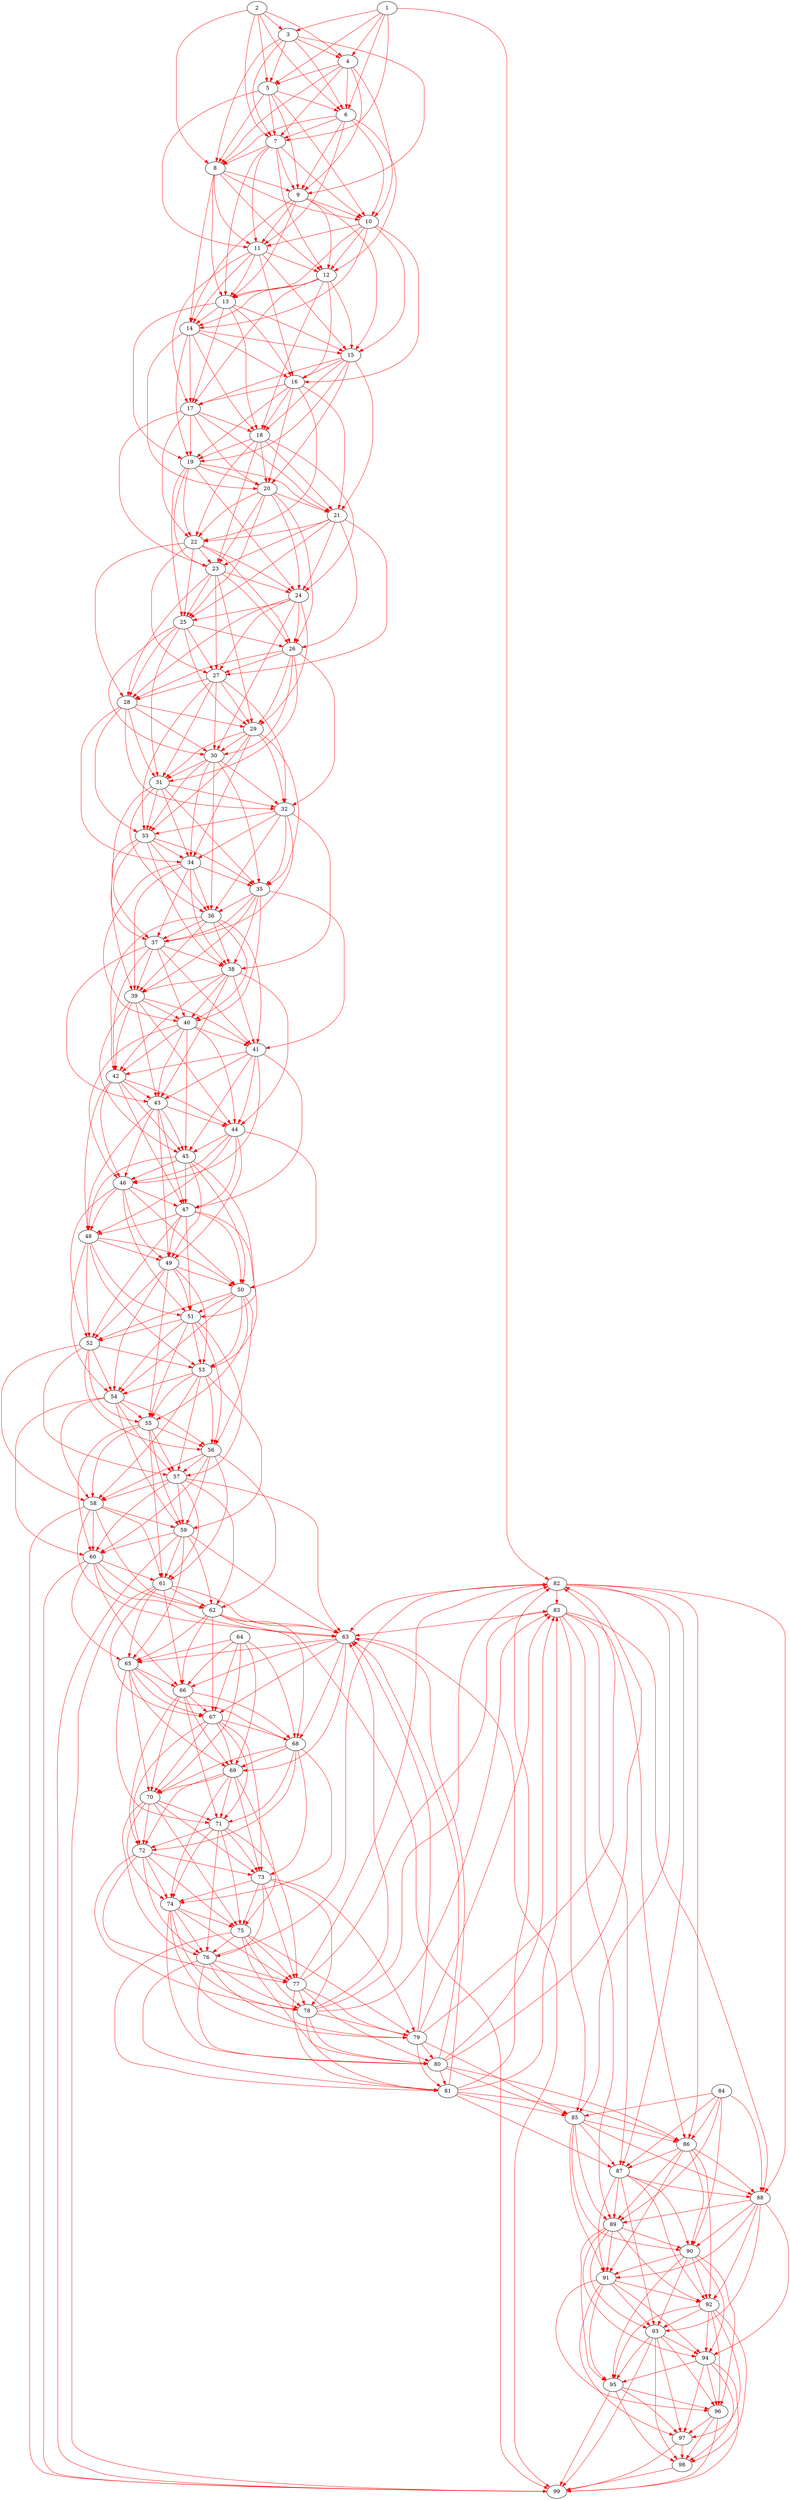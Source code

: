 digraph g {
edge [color=red]
  1 -> 82
  1 -> 3
  1 -> 4
  1 -> 5
  1 -> 6
  1 -> 7
  82 -> 83
  82 -> 63
  82 -> 85
  82 -> 86
  82 -> 87
  82 -> 88
  3 -> 4
  3 -> 5
  3 -> 6
  3 -> 7
  3 -> 8
  3 -> 9
  4 -> 5
  4 -> 6
  4 -> 7
  4 -> 8
  4 -> 9
  4 -> 10
  5 -> 6
  5 -> 7
  5 -> 8
  5 -> 9
  5 -> 10
  5 -> 11
  6 -> 7
  6 -> 8
  6 -> 9
  6 -> 10
  6 -> 11
  6 -> 12
  7 -> 8
  7 -> 9
  7 -> 10
  7 -> 11
  7 -> 12
  7 -> 13
  2 -> 3
  2 -> 4
  2 -> 5
  2 -> 6
  2 -> 7
  2 -> 8
  8 -> 9
  8 -> 10
  8 -> 11
  8 -> 12
  8 -> 13
  8 -> 14
  9 -> 10
  9 -> 11
  9 -> 12
  9 -> 13
  9 -> 14
  9 -> 15
  10 -> 11
  10 -> 12
  10 -> 13
  10 -> 14
  10 -> 15
  10 -> 16
  11 -> 12
  11 -> 13
  11 -> 14
  11 -> 15
  11 -> 16
  11 -> 17
  12 -> 13
  12 -> 14
  12 -> 15
  12 -> 16
  12 -> 17
  12 -> 18
  13 -> 14
  13 -> 15
  13 -> 16
  13 -> 17
  13 -> 18
  13 -> 19
  14 -> 15
  14 -> 16
  14 -> 17
  14 -> 18
  14 -> 19
  14 -> 20
  15 -> 16
  15 -> 17
  15 -> 18
  15 -> 19
  15 -> 20
  15 -> 21
  16 -> 17
  16 -> 18
  16 -> 19
  16 -> 20
  16 -> 21
  16 -> 22
  17 -> 18
  17 -> 19
  17 -> 20
  17 -> 21
  17 -> 22
  17 -> 23
  18 -> 19
  18 -> 20
  18 -> 21
  18 -> 22
  18 -> 23
  18 -> 24
  19 -> 20
  19 -> 21
  19 -> 22
  19 -> 23
  19 -> 24
  19 -> 25
  20 -> 21
  20 -> 22
  20 -> 23
  20 -> 24
  20 -> 25
  20 -> 26
  21 -> 22
  21 -> 23
  21 -> 24
  21 -> 25
  21 -> 26
  21 -> 27
  22 -> 23
  22 -> 24
  22 -> 25
  22 -> 26
  22 -> 27
  22 -> 28
  23 -> 24
  23 -> 25
  23 -> 26
  23 -> 27
  23 -> 28
  23 -> 29
  24 -> 25
  24 -> 26
  24 -> 27
  24 -> 28
  24 -> 29
  24 -> 30
  25 -> 26
  25 -> 27
  25 -> 28
  25 -> 29
  25 -> 30
  25 -> 31
  26 -> 27
  26 -> 28
  26 -> 29
  26 -> 30
  26 -> 31
  26 -> 32
  27 -> 28
  27 -> 29
  27 -> 30
  27 -> 31
  27 -> 32
  27 -> 33
  28 -> 29
  28 -> 30
  28 -> 31
  28 -> 32
  28 -> 33
  28 -> 34
  29 -> 30
  29 -> 31
  29 -> 32
  29 -> 33
  29 -> 34
  29 -> 35
  30 -> 31
  30 -> 32
  30 -> 33
  30 -> 34
  30 -> 35
  30 -> 36
  31 -> 32
  31 -> 33
  31 -> 34
  31 -> 35
  31 -> 36
  31 -> 37
  32 -> 33
  32 -> 34
  32 -> 35
  32 -> 36
  32 -> 37
  32 -> 38
  33 -> 34
  33 -> 35
  33 -> 36
  33 -> 37
  33 -> 38
  33 -> 39
  34 -> 35
  34 -> 36
  34 -> 37
  34 -> 38
  34 -> 39
  34 -> 40
  35 -> 36
  35 -> 37
  35 -> 38
  35 -> 39
  35 -> 40
  35 -> 41
  36 -> 37
  36 -> 38
  36 -> 39
  36 -> 40
  36 -> 41
  36 -> 42
  37 -> 38
  37 -> 39
  37 -> 40
  37 -> 41
  37 -> 42
  37 -> 43
  38 -> 39
  38 -> 40
  38 -> 41
  38 -> 42
  38 -> 43
  38 -> 44
  39 -> 40
  39 -> 41
  39 -> 42
  39 -> 43
  39 -> 44
  39 -> 45
  40 -> 41
  40 -> 42
  40 -> 43
  40 -> 44
  40 -> 45
  40 -> 46
  41 -> 42
  41 -> 43
  41 -> 44
  41 -> 45
  41 -> 46
  41 -> 47
  42 -> 43
  42 -> 44
  42 -> 45
  42 -> 46
  42 -> 47
  42 -> 48
  43 -> 44
  43 -> 45
  43 -> 46
  43 -> 47
  43 -> 48
  43 -> 49
  44 -> 45
  44 -> 46
  44 -> 47
  44 -> 48
  44 -> 49
  44 -> 50
  45 -> 46
  45 -> 47
  45 -> 48
  45 -> 49
  45 -> 50
  45 -> 51
  46 -> 47
  46 -> 48
  46 -> 49
  46 -> 50
  46 -> 51
  46 -> 52
  47 -> 48
  47 -> 49
  47 -> 50
  47 -> 51
  47 -> 52
  47 -> 53
  48 -> 49
  48 -> 50
  48 -> 51
  48 -> 52
  48 -> 53
  48 -> 54
  49 -> 50
  49 -> 51
  49 -> 52
  49 -> 53
  49 -> 54
  49 -> 55
  50 -> 51
  50 -> 52
  50 -> 53
  50 -> 54
  50 -> 55
  50 -> 56
  51 -> 52
  51 -> 53
  51 -> 54
  51 -> 55
  51 -> 56
  51 -> 57
  52 -> 53
  52 -> 54
  52 -> 55
  52 -> 56
  52 -> 57
  52 -> 58
  53 -> 54
  53 -> 55
  53 -> 56
  53 -> 57
  53 -> 58
  53 -> 59
  54 -> 55
  54 -> 56
  54 -> 57
  54 -> 58
  54 -> 59
  54 -> 60
  55 -> 56
  55 -> 57
  55 -> 58
  55 -> 59
  55 -> 60
  55 -> 61
  56 -> 57
  56 -> 58
  56 -> 59
  56 -> 60
  56 -> 61
  56 -> 62
  57 -> 58
  57 -> 59
  57 -> 60
  57 -> 61
  57 -> 62
  57 -> 63
  58 -> 59
  58 -> 60
  58 -> 61
  58 -> 62
  58 -> 63
  58 -> 99
  59 -> 60
  59 -> 61
  59 -> 62
  59 -> 63
  59 -> 99
  59 -> 65
  60 -> 61
  60 -> 62
  60 -> 63
  60 -> 99
  60 -> 65
  60 -> 66
  61 -> 62
  61 -> 63
  61 -> 99
  61 -> 65
  61 -> 66
  61 -> 67
  62 -> 63
  62 -> 99
  62 -> 65
  62 -> 66
  62 -> 67
  62 -> 68
  63 -> 99
  63 -> 65
  63 -> 66
  63 -> 67
  63 -> 68
  63 -> 69
  65 -> 66
  65 -> 67
  65 -> 68
  65 -> 69
  65 -> 70
  65 -> 71
  66 -> 67
  66 -> 68
  66 -> 69
  66 -> 70
  66 -> 71
  66 -> 72
  67 -> 68
  67 -> 69
  67 -> 70
  67 -> 71
  67 -> 72
  67 -> 73
  68 -> 69
  68 -> 70
  68 -> 71
  68 -> 72
  68 -> 73
  68 -> 74
  69 -> 70
  69 -> 71
  69 -> 72
  69 -> 73
  69 -> 74
  69 -> 75
  64 -> 65
  64 -> 66
  64 -> 67
  64 -> 68
  64 -> 69
  64 -> 70
  70 -> 71
  70 -> 72
  70 -> 73
  70 -> 74
  70 -> 75
  70 -> 76
  71 -> 72
  71 -> 73
  71 -> 74
  71 -> 75
  71 -> 76
  71 -> 77
  72 -> 73
  72 -> 74
  72 -> 75
  72 -> 76
  72 -> 77
  72 -> 78
  73 -> 74
  73 -> 75
  73 -> 76
  73 -> 77
  73 -> 78
  73 -> 79
  74 -> 75
  74 -> 76
  74 -> 77
  74 -> 78
  74 -> 79
  74 -> 80
  75 -> 76
  75 -> 77
  75 -> 78
  75 -> 79
  75 -> 80
  75 -> 81
  76 -> 77
  76 -> 78
  76 -> 79
  76 -> 80
  76 -> 81
  76 -> 82
  77 -> 78
  77 -> 79
  77 -> 80
  77 -> 81
  77 -> 82
  77 -> 83
  78 -> 79
  78 -> 80
  78 -> 81
  78 -> 82
  78 -> 83
  78 -> 63
  79 -> 80
  79 -> 81
  79 -> 82
  79 -> 83
  79 -> 63
  79 -> 85
  80 -> 81
  80 -> 82
  80 -> 83
  80 -> 63
  80 -> 85
  80 -> 86
  81 -> 82
  81 -> 83
  81 -> 63
  81 -> 85
  81 -> 86
  81 -> 87
  83 -> 63
  83 -> 85
  83 -> 86
  83 -> 87
  83 -> 88
  83 -> 89
  85 -> 86
  85 -> 87
  85 -> 88
  85 -> 89
  85 -> 90
  85 -> 91
  86 -> 87
  86 -> 88
  86 -> 89
  86 -> 90
  86 -> 91
  86 -> 92
  87 -> 88
  87 -> 89
  87 -> 90
  87 -> 91
  87 -> 92
  87 -> 93
  88 -> 89
  88 -> 90
  88 -> 91
  88 -> 92
  88 -> 93
  88 -> 94
  89 -> 90
  89 -> 91
  89 -> 92
  89 -> 93
  89 -> 94
  89 -> 95
  84 -> 85
  84 -> 86
  84 -> 87
  84 -> 88
  84 -> 89
  84 -> 90
  90 -> 91
  90 -> 92
  90 -> 93
  90 -> 94
  90 -> 95
  90 -> 96
  91 -> 92
  91 -> 93
  91 -> 94
  91 -> 95
  91 -> 96
  91 -> 97
  92 -> 93
  92 -> 94
  92 -> 95
  92 -> 96
  92 -> 97
  92 -> 98
  93 -> 94
  93 -> 95
  93 -> 96
  93 -> 97
  93 -> 98
  93 -> 99
  94 -> 95
  94 -> 96
  94 -> 97
  94 -> 98
  94 -> 99
  95 -> 96
  95 -> 97
  95 -> 98
  95 -> 99
  96 -> 97
  96 -> 98
  96 -> 99
  97 -> 98
  97 -> 99
  98 -> 99
}
